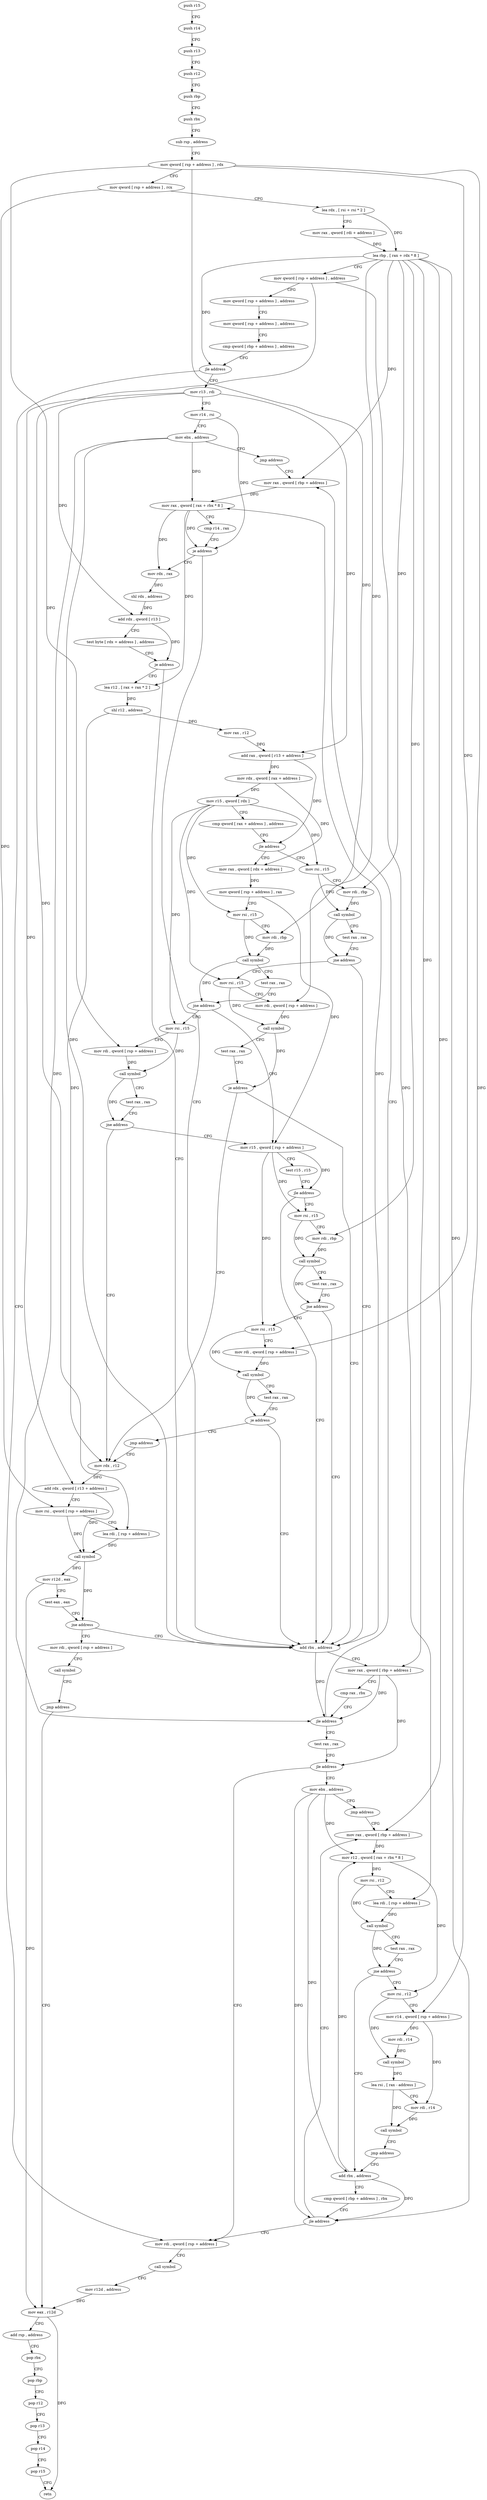 digraph "func" {
"4329833" [label = "push r15" ]
"4329835" [label = "push r14" ]
"4329837" [label = "push r13" ]
"4329839" [label = "push r12" ]
"4329841" [label = "push rbp" ]
"4329842" [label = "push rbx" ]
"4329843" [label = "sub rsp , address" ]
"4329847" [label = "mov qword [ rsp + address ] , rdx" ]
"4329852" [label = "mov qword [ rsp + address ] , rcx" ]
"4329857" [label = "lea rdx , [ rsi + rsi * 2 ]" ]
"4329861" [label = "mov rax , qword [ rdi + address ]" ]
"4329865" [label = "lea rbp , [ rax + rdx * 8 ]" ]
"4329869" [label = "mov qword [ rsp + address ] , address" ]
"4329878" [label = "mov qword [ rsp + address ] , address" ]
"4329887" [label = "mov qword [ rsp + address ] , address" ]
"4329896" [label = "cmp qword [ rbp + address ] , address" ]
"4329901" [label = "jle address" ]
"4330009" [label = "mov rdi , qword [ rsp + address ]" ]
"4329903" [label = "mov r13 , rdi" ]
"4330014" [label = "call symbol" ]
"4330019" [label = "mov r12d , address" ]
"4330025" [label = "mov eax , r12d" ]
"4329906" [label = "mov r14 , rsi" ]
"4329909" [label = "mov ebx , address" ]
"4329914" [label = "jmp address" ]
"4330127" [label = "mov rax , qword [ rbp + address ]" ]
"4330131" [label = "mov rax , qword [ rax + rbx * 8 ]" ]
"4330135" [label = "cmp r14 , rax" ]
"4330138" [label = "je address" ]
"4330110" [label = "add rbx , address" ]
"4330140" [label = "mov rdx , rax" ]
"4330114" [label = "mov rax , qword [ rbp + address ]" ]
"4330118" [label = "cmp rax , rbx" ]
"4330121" [label = "jle address" ]
"4329931" [label = "test rax , rax" ]
"4330143" [label = "shl rdx , address" ]
"4330147" [label = "add rdx , qword [ r13 ]" ]
"4330151" [label = "test byte [ rdx + address ] , address" ]
"4330155" [label = "je address" ]
"4330157" [label = "lea r12 , [ rax + rax * 2 ]" ]
"4329934" [label = "jle address" ]
"4329936" [label = "mov ebx , address" ]
"4330161" [label = "shl r12 , address" ]
"4330165" [label = "mov rax , r12" ]
"4330168" [label = "add rax , qword [ r13 + address ]" ]
"4330172" [label = "mov rdx , qword [ rax + address ]" ]
"4330176" [label = "mov r15 , qword [ rdx ]" ]
"4330179" [label = "cmp qword [ rax + address ] , address" ]
"4330184" [label = "jle address" ]
"4330043" [label = "mov rsi , r15" ]
"4330190" [label = "mov rax , qword [ rdx + address ]" ]
"4329941" [label = "jmp address" ]
"4329953" [label = "mov rax , qword [ rbp + address ]" ]
"4330046" [label = "mov rdi , rbp" ]
"4330049" [label = "call symbol" ]
"4330054" [label = "test rax , rax" ]
"4330057" [label = "jne address" ]
"4330059" [label = "mov rsi , r15" ]
"4330194" [label = "mov qword [ rsp + address ] , rax" ]
"4330199" [label = "mov rsi , r15" ]
"4330202" [label = "mov rdi , rbp" ]
"4330205" [label = "call symbol" ]
"4330210" [label = "test rax , rax" ]
"4330213" [label = "jne address" ]
"4330237" [label = "mov r15 , qword [ rsp + address ]" ]
"4330215" [label = "mov rsi , r15" ]
"4329957" [label = "mov r12 , qword [ rax + rbx * 8 ]" ]
"4329961" [label = "mov rsi , r12" ]
"4329964" [label = "lea rdi , [ rsp + address ]" ]
"4329969" [label = "call symbol" ]
"4329974" [label = "test rax , rax" ]
"4329977" [label = "jne address" ]
"4329943" [label = "add rbx , address" ]
"4329979" [label = "mov rsi , r12" ]
"4330062" [label = "mov rdi , qword [ rsp + address ]" ]
"4330067" [label = "call symbol" ]
"4330072" [label = "test rax , rax" ]
"4330075" [label = "je address" ]
"4330077" [label = "mov rdx , r12" ]
"4330242" [label = "test r15 , r15" ]
"4330245" [label = "jle address" ]
"4330251" [label = "mov rsi , r15" ]
"4330218" [label = "mov rdi , qword [ rsp + address ]" ]
"4330223" [label = "call symbol" ]
"4330228" [label = "test rax , rax" ]
"4330231" [label = "jne address" ]
"4329947" [label = "cmp qword [ rbp + address ] , rbx" ]
"4329951" [label = "jle address" ]
"4329982" [label = "mov r14 , qword [ rsp + address ]" ]
"4329987" [label = "mov rdi , r14" ]
"4329990" [label = "call symbol" ]
"4329995" [label = "lea rsi , [ rax - address ]" ]
"4329999" [label = "mov rdi , r14" ]
"4330002" [label = "call symbol" ]
"4330007" [label = "jmp address" ]
"4330080" [label = "add rdx , qword [ r13 + address ]" ]
"4330084" [label = "mov rsi , qword [ rsp + address ]" ]
"4330089" [label = "lea rdi , [ rsp + address ]" ]
"4330094" [label = "call symbol" ]
"4330099" [label = "mov r12d , eax" ]
"4330102" [label = "test eax , eax" ]
"4330104" [label = "jne address" ]
"4329919" [label = "mov rdi , qword [ rsp + address ]" ]
"4330254" [label = "mov rdi , rbp" ]
"4330257" [label = "call symbol" ]
"4330262" [label = "test rax , rax" ]
"4330265" [label = "jne address" ]
"4330271" [label = "mov rsi , r15" ]
"4329924" [label = "call symbol" ]
"4329929" [label = "jmp address" ]
"4330274" [label = "mov rdi , qword [ rsp + address ]" ]
"4330279" [label = "call symbol" ]
"4330284" [label = "test rax , rax" ]
"4330287" [label = "je address" ]
"4330293" [label = "jmp address" ]
"4330028" [label = "add rsp , address" ]
"4330032" [label = "pop rbx" ]
"4330033" [label = "pop rbp" ]
"4330034" [label = "pop r12" ]
"4330036" [label = "pop r13" ]
"4330038" [label = "pop r14" ]
"4330040" [label = "pop r15" ]
"4330042" [label = "retn" ]
"4329833" -> "4329835" [ label = "CFG" ]
"4329835" -> "4329837" [ label = "CFG" ]
"4329837" -> "4329839" [ label = "CFG" ]
"4329839" -> "4329841" [ label = "CFG" ]
"4329841" -> "4329842" [ label = "CFG" ]
"4329842" -> "4329843" [ label = "CFG" ]
"4329843" -> "4329847" [ label = "CFG" ]
"4329847" -> "4329852" [ label = "CFG" ]
"4329847" -> "4330062" [ label = "DFG" ]
"4329847" -> "4330218" [ label = "DFG" ]
"4329847" -> "4329982" [ label = "DFG" ]
"4329847" -> "4330274" [ label = "DFG" ]
"4329852" -> "4329857" [ label = "CFG" ]
"4329852" -> "4330084" [ label = "DFG" ]
"4329857" -> "4329861" [ label = "CFG" ]
"4329857" -> "4329865" [ label = "DFG" ]
"4329861" -> "4329865" [ label = "DFG" ]
"4329865" -> "4329869" [ label = "CFG" ]
"4329865" -> "4329901" [ label = "DFG" ]
"4329865" -> "4330127" [ label = "DFG" ]
"4329865" -> "4330114" [ label = "DFG" ]
"4329865" -> "4330046" [ label = "DFG" ]
"4329865" -> "4330202" [ label = "DFG" ]
"4329865" -> "4329953" [ label = "DFG" ]
"4329865" -> "4329951" [ label = "DFG" ]
"4329865" -> "4330254" [ label = "DFG" ]
"4329869" -> "4329878" [ label = "CFG" ]
"4329869" -> "4329964" [ label = "DFG" ]
"4329869" -> "4330089" [ label = "DFG" ]
"4329878" -> "4329887" [ label = "CFG" ]
"4329887" -> "4329896" [ label = "CFG" ]
"4329896" -> "4329901" [ label = "CFG" ]
"4329901" -> "4330009" [ label = "CFG" ]
"4329901" -> "4329903" [ label = "CFG" ]
"4330009" -> "4330014" [ label = "CFG" ]
"4329903" -> "4329906" [ label = "CFG" ]
"4329903" -> "4330147" [ label = "DFG" ]
"4329903" -> "4330168" [ label = "DFG" ]
"4329903" -> "4330080" [ label = "DFG" ]
"4330014" -> "4330019" [ label = "CFG" ]
"4330019" -> "4330025" [ label = "DFG" ]
"4330025" -> "4330028" [ label = "CFG" ]
"4330025" -> "4330042" [ label = "DFG" ]
"4329906" -> "4329909" [ label = "CFG" ]
"4329906" -> "4330138" [ label = "DFG" ]
"4329909" -> "4329914" [ label = "CFG" ]
"4329909" -> "4330131" [ label = "DFG" ]
"4329909" -> "4330110" [ label = "DFG" ]
"4329909" -> "4330121" [ label = "DFG" ]
"4329914" -> "4330127" [ label = "CFG" ]
"4330127" -> "4330131" [ label = "DFG" ]
"4330131" -> "4330135" [ label = "CFG" ]
"4330131" -> "4330138" [ label = "DFG" ]
"4330131" -> "4330140" [ label = "DFG" ]
"4330131" -> "4330157" [ label = "DFG" ]
"4330135" -> "4330138" [ label = "CFG" ]
"4330138" -> "4330110" [ label = "CFG" ]
"4330138" -> "4330140" [ label = "CFG" ]
"4330110" -> "4330114" [ label = "CFG" ]
"4330110" -> "4330131" [ label = "DFG" ]
"4330110" -> "4330121" [ label = "DFG" ]
"4330140" -> "4330143" [ label = "DFG" ]
"4330114" -> "4330118" [ label = "CFG" ]
"4330114" -> "4330121" [ label = "DFG" ]
"4330114" -> "4329934" [ label = "DFG" ]
"4330118" -> "4330121" [ label = "CFG" ]
"4330121" -> "4329931" [ label = "CFG" ]
"4330121" -> "4330127" [ label = "CFG" ]
"4329931" -> "4329934" [ label = "CFG" ]
"4330143" -> "4330147" [ label = "DFG" ]
"4330147" -> "4330151" [ label = "CFG" ]
"4330147" -> "4330155" [ label = "DFG" ]
"4330151" -> "4330155" [ label = "CFG" ]
"4330155" -> "4330110" [ label = "CFG" ]
"4330155" -> "4330157" [ label = "CFG" ]
"4330157" -> "4330161" [ label = "DFG" ]
"4329934" -> "4330009" [ label = "CFG" ]
"4329934" -> "4329936" [ label = "CFG" ]
"4329936" -> "4329941" [ label = "CFG" ]
"4329936" -> "4329957" [ label = "DFG" ]
"4329936" -> "4329943" [ label = "DFG" ]
"4329936" -> "4329951" [ label = "DFG" ]
"4330161" -> "4330165" [ label = "DFG" ]
"4330161" -> "4330077" [ label = "DFG" ]
"4330165" -> "4330168" [ label = "DFG" ]
"4330168" -> "4330172" [ label = "DFG" ]
"4330168" -> "4330184" [ label = "DFG" ]
"4330172" -> "4330176" [ label = "DFG" ]
"4330172" -> "4330190" [ label = "DFG" ]
"4330176" -> "4330179" [ label = "CFG" ]
"4330176" -> "4330043" [ label = "DFG" ]
"4330176" -> "4330199" [ label = "DFG" ]
"4330176" -> "4330059" [ label = "DFG" ]
"4330176" -> "4330215" [ label = "DFG" ]
"4330179" -> "4330184" [ label = "CFG" ]
"4330184" -> "4330043" [ label = "CFG" ]
"4330184" -> "4330190" [ label = "CFG" ]
"4330043" -> "4330046" [ label = "CFG" ]
"4330043" -> "4330049" [ label = "DFG" ]
"4330190" -> "4330194" [ label = "DFG" ]
"4329941" -> "4329953" [ label = "CFG" ]
"4329953" -> "4329957" [ label = "DFG" ]
"4330046" -> "4330049" [ label = "DFG" ]
"4330049" -> "4330054" [ label = "CFG" ]
"4330049" -> "4330057" [ label = "DFG" ]
"4330054" -> "4330057" [ label = "CFG" ]
"4330057" -> "4330110" [ label = "CFG" ]
"4330057" -> "4330059" [ label = "CFG" ]
"4330059" -> "4330062" [ label = "CFG" ]
"4330059" -> "4330067" [ label = "DFG" ]
"4330194" -> "4330199" [ label = "CFG" ]
"4330194" -> "4330237" [ label = "DFG" ]
"4330199" -> "4330202" [ label = "CFG" ]
"4330199" -> "4330205" [ label = "DFG" ]
"4330202" -> "4330205" [ label = "DFG" ]
"4330205" -> "4330210" [ label = "CFG" ]
"4330205" -> "4330213" [ label = "DFG" ]
"4330210" -> "4330213" [ label = "CFG" ]
"4330213" -> "4330237" [ label = "CFG" ]
"4330213" -> "4330215" [ label = "CFG" ]
"4330237" -> "4330242" [ label = "CFG" ]
"4330237" -> "4330245" [ label = "DFG" ]
"4330237" -> "4330251" [ label = "DFG" ]
"4330237" -> "4330271" [ label = "DFG" ]
"4330215" -> "4330218" [ label = "CFG" ]
"4330215" -> "4330223" [ label = "DFG" ]
"4329957" -> "4329961" [ label = "DFG" ]
"4329957" -> "4329979" [ label = "DFG" ]
"4329961" -> "4329964" [ label = "CFG" ]
"4329961" -> "4329969" [ label = "DFG" ]
"4329964" -> "4329969" [ label = "DFG" ]
"4329969" -> "4329974" [ label = "CFG" ]
"4329969" -> "4329977" [ label = "DFG" ]
"4329974" -> "4329977" [ label = "CFG" ]
"4329977" -> "4329943" [ label = "CFG" ]
"4329977" -> "4329979" [ label = "CFG" ]
"4329943" -> "4329947" [ label = "CFG" ]
"4329943" -> "4329957" [ label = "DFG" ]
"4329943" -> "4329951" [ label = "DFG" ]
"4329979" -> "4329982" [ label = "CFG" ]
"4329979" -> "4329990" [ label = "DFG" ]
"4330062" -> "4330067" [ label = "DFG" ]
"4330067" -> "4330072" [ label = "CFG" ]
"4330067" -> "4330075" [ label = "DFG" ]
"4330072" -> "4330075" [ label = "CFG" ]
"4330075" -> "4330110" [ label = "CFG" ]
"4330075" -> "4330077" [ label = "CFG" ]
"4330077" -> "4330080" [ label = "DFG" ]
"4330242" -> "4330245" [ label = "CFG" ]
"4330245" -> "4330110" [ label = "CFG" ]
"4330245" -> "4330251" [ label = "CFG" ]
"4330251" -> "4330254" [ label = "CFG" ]
"4330251" -> "4330257" [ label = "DFG" ]
"4330218" -> "4330223" [ label = "DFG" ]
"4330223" -> "4330228" [ label = "CFG" ]
"4330223" -> "4330231" [ label = "DFG" ]
"4330228" -> "4330231" [ label = "CFG" ]
"4330231" -> "4330077" [ label = "CFG" ]
"4330231" -> "4330237" [ label = "CFG" ]
"4329947" -> "4329951" [ label = "CFG" ]
"4329951" -> "4330009" [ label = "CFG" ]
"4329951" -> "4329953" [ label = "CFG" ]
"4329982" -> "4329987" [ label = "DFG" ]
"4329982" -> "4329999" [ label = "DFG" ]
"4329987" -> "4329990" [ label = "DFG" ]
"4329990" -> "4329995" [ label = "DFG" ]
"4329995" -> "4329999" [ label = "CFG" ]
"4329995" -> "4330002" [ label = "DFG" ]
"4329999" -> "4330002" [ label = "DFG" ]
"4330002" -> "4330007" [ label = "CFG" ]
"4330007" -> "4329943" [ label = "CFG" ]
"4330080" -> "4330084" [ label = "CFG" ]
"4330080" -> "4330094" [ label = "DFG" ]
"4330084" -> "4330089" [ label = "CFG" ]
"4330084" -> "4330094" [ label = "DFG" ]
"4330089" -> "4330094" [ label = "DFG" ]
"4330094" -> "4330099" [ label = "DFG" ]
"4330094" -> "4330104" [ label = "DFG" ]
"4330099" -> "4330102" [ label = "CFG" ]
"4330099" -> "4330025" [ label = "DFG" ]
"4330102" -> "4330104" [ label = "CFG" ]
"4330104" -> "4329919" [ label = "CFG" ]
"4330104" -> "4330110" [ label = "CFG" ]
"4329919" -> "4329924" [ label = "CFG" ]
"4330254" -> "4330257" [ label = "DFG" ]
"4330257" -> "4330262" [ label = "CFG" ]
"4330257" -> "4330265" [ label = "DFG" ]
"4330262" -> "4330265" [ label = "CFG" ]
"4330265" -> "4330110" [ label = "CFG" ]
"4330265" -> "4330271" [ label = "CFG" ]
"4330271" -> "4330274" [ label = "CFG" ]
"4330271" -> "4330279" [ label = "DFG" ]
"4329924" -> "4329929" [ label = "CFG" ]
"4329929" -> "4330025" [ label = "CFG" ]
"4330274" -> "4330279" [ label = "DFG" ]
"4330279" -> "4330284" [ label = "CFG" ]
"4330279" -> "4330287" [ label = "DFG" ]
"4330284" -> "4330287" [ label = "CFG" ]
"4330287" -> "4330110" [ label = "CFG" ]
"4330287" -> "4330293" [ label = "CFG" ]
"4330293" -> "4330077" [ label = "CFG" ]
"4330028" -> "4330032" [ label = "CFG" ]
"4330032" -> "4330033" [ label = "CFG" ]
"4330033" -> "4330034" [ label = "CFG" ]
"4330034" -> "4330036" [ label = "CFG" ]
"4330036" -> "4330038" [ label = "CFG" ]
"4330038" -> "4330040" [ label = "CFG" ]
"4330040" -> "4330042" [ label = "CFG" ]
}
